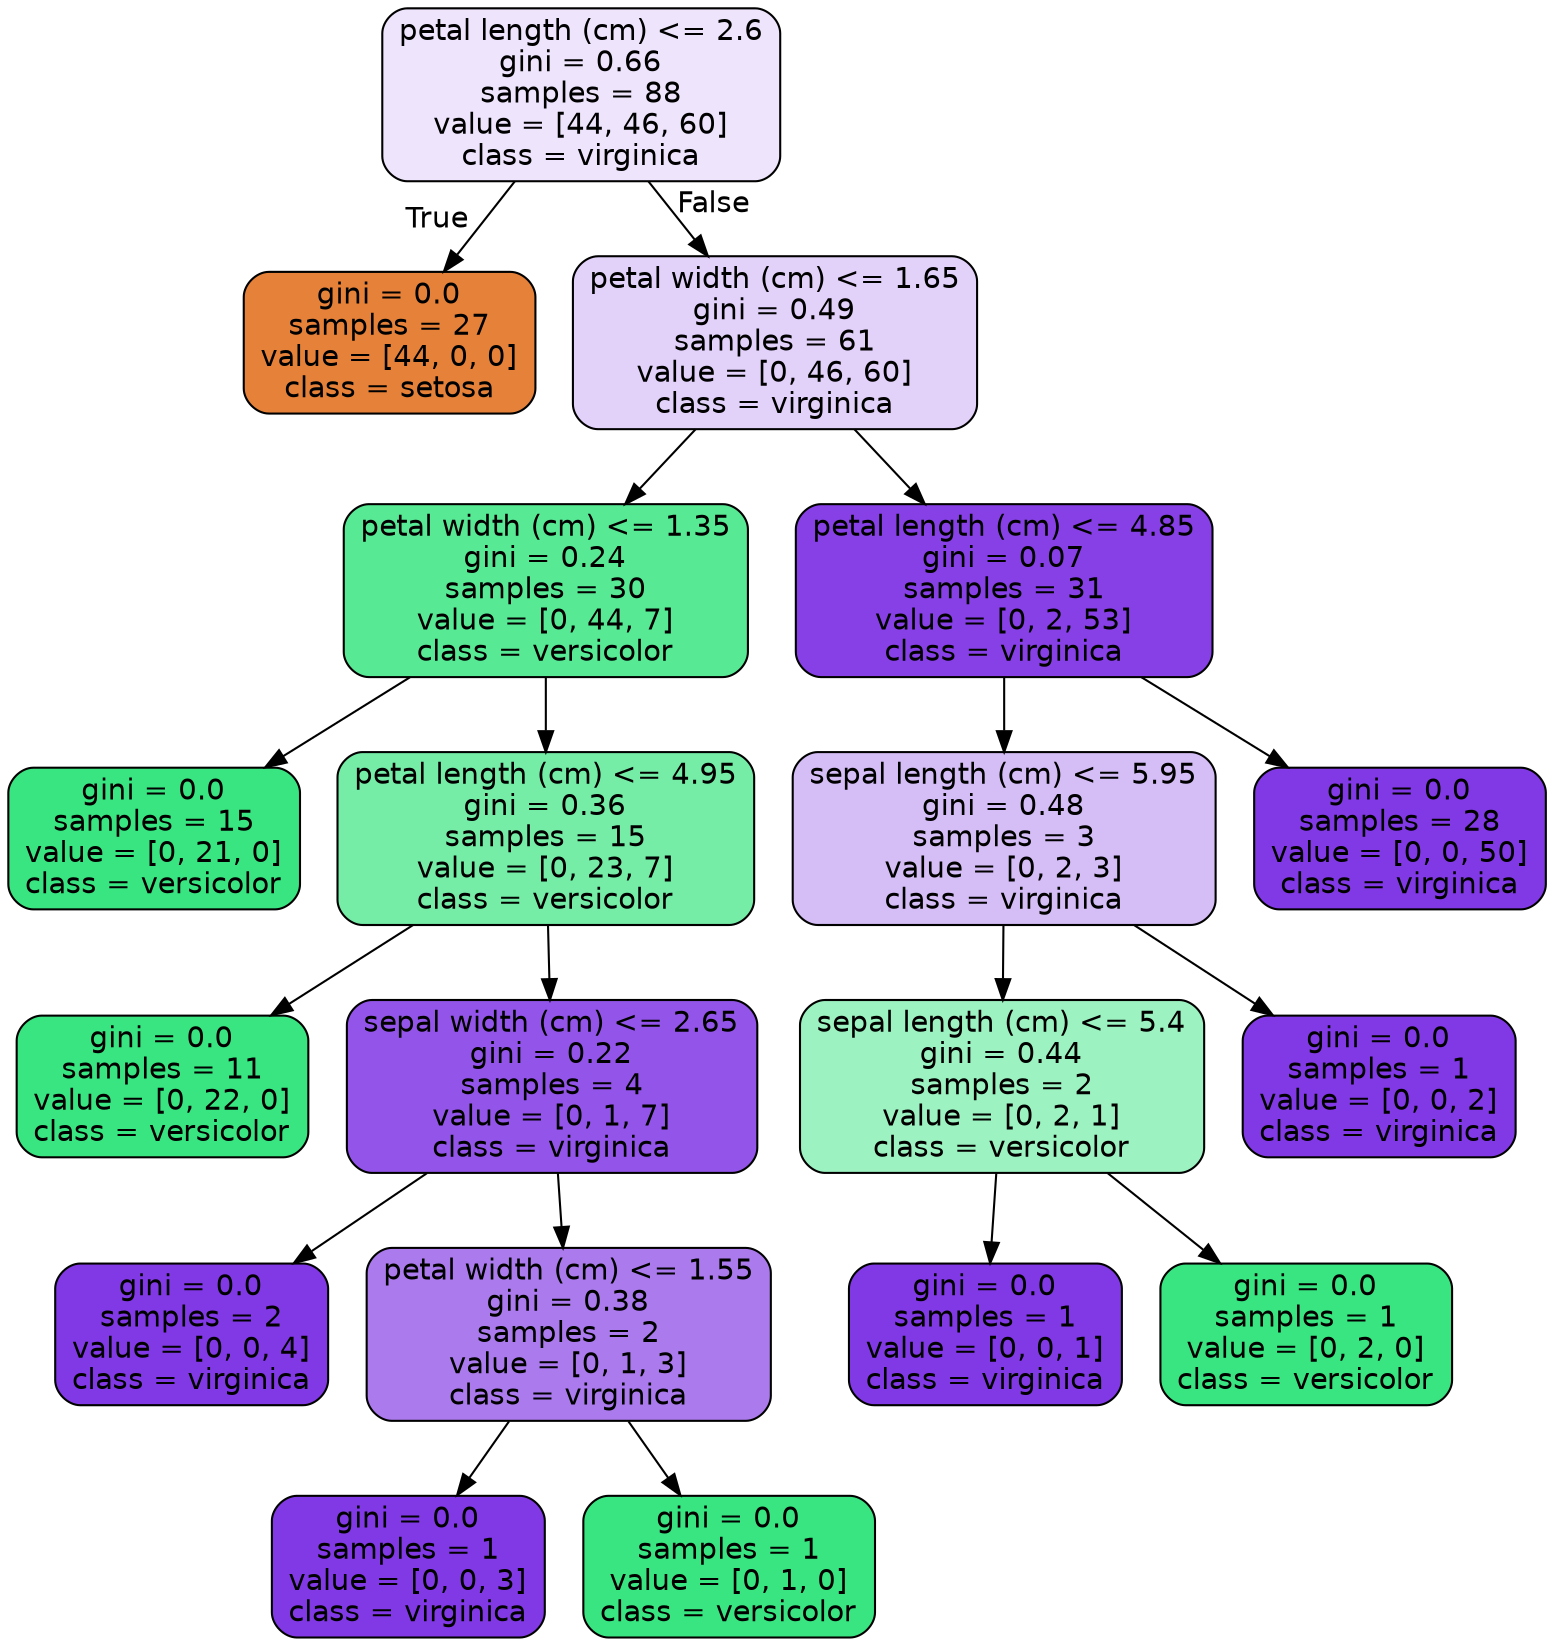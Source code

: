 digraph Tree {
node [shape=box, style="filled, rounded", color="black", fontname="helvetica"] ;
edge [fontname="helvetica"] ;
0 [label="petal length (cm) <= 2.6\ngini = 0.66\nsamples = 88\nvalue = [44, 46, 60]\nclass = virginica", fillcolor="#eee4fc"] ;
1 [label="gini = 0.0\nsamples = 27\nvalue = [44, 0, 0]\nclass = setosa", fillcolor="#e58139"] ;
0 -> 1 [labeldistance=2.5, labelangle=45, headlabel="True"] ;
2 [label="petal width (cm) <= 1.65\ngini = 0.49\nsamples = 61\nvalue = [0, 46, 60]\nclass = virginica", fillcolor="#e2d1f9"] ;
0 -> 2 [labeldistance=2.5, labelangle=-45, headlabel="False"] ;
3 [label="petal width (cm) <= 1.35\ngini = 0.24\nsamples = 30\nvalue = [0, 44, 7]\nclass = versicolor", fillcolor="#58e995"] ;
2 -> 3 ;
4 [label="gini = 0.0\nsamples = 15\nvalue = [0, 21, 0]\nclass = versicolor", fillcolor="#39e581"] ;
3 -> 4 ;
5 [label="petal length (cm) <= 4.95\ngini = 0.36\nsamples = 15\nvalue = [0, 23, 7]\nclass = versicolor", fillcolor="#75eda7"] ;
3 -> 5 ;
6 [label="gini = 0.0\nsamples = 11\nvalue = [0, 22, 0]\nclass = versicolor", fillcolor="#39e581"] ;
5 -> 6 ;
7 [label="sepal width (cm) <= 2.65\ngini = 0.22\nsamples = 4\nvalue = [0, 1, 7]\nclass = virginica", fillcolor="#9355e9"] ;
5 -> 7 ;
8 [label="gini = 0.0\nsamples = 2\nvalue = [0, 0, 4]\nclass = virginica", fillcolor="#8139e5"] ;
7 -> 8 ;
9 [label="petal width (cm) <= 1.55\ngini = 0.38\nsamples = 2\nvalue = [0, 1, 3]\nclass = virginica", fillcolor="#ab7bee"] ;
7 -> 9 ;
10 [label="gini = 0.0\nsamples = 1\nvalue = [0, 0, 3]\nclass = virginica", fillcolor="#8139e5"] ;
9 -> 10 ;
11 [label="gini = 0.0\nsamples = 1\nvalue = [0, 1, 0]\nclass = versicolor", fillcolor="#39e581"] ;
9 -> 11 ;
12 [label="petal length (cm) <= 4.85\ngini = 0.07\nsamples = 31\nvalue = [0, 2, 53]\nclass = virginica", fillcolor="#8640e6"] ;
2 -> 12 ;
13 [label="sepal length (cm) <= 5.95\ngini = 0.48\nsamples = 3\nvalue = [0, 2, 3]\nclass = virginica", fillcolor="#d5bdf6"] ;
12 -> 13 ;
14 [label="sepal length (cm) <= 5.4\ngini = 0.44\nsamples = 2\nvalue = [0, 2, 1]\nclass = versicolor", fillcolor="#9cf2c0"] ;
13 -> 14 ;
15 [label="gini = 0.0\nsamples = 1\nvalue = [0, 0, 1]\nclass = virginica", fillcolor="#8139e5"] ;
14 -> 15 ;
16 [label="gini = 0.0\nsamples = 1\nvalue = [0, 2, 0]\nclass = versicolor", fillcolor="#39e581"] ;
14 -> 16 ;
17 [label="gini = 0.0\nsamples = 1\nvalue = [0, 0, 2]\nclass = virginica", fillcolor="#8139e5"] ;
13 -> 17 ;
18 [label="gini = 0.0\nsamples = 28\nvalue = [0, 0, 50]\nclass = virginica", fillcolor="#8139e5"] ;
12 -> 18 ;
}